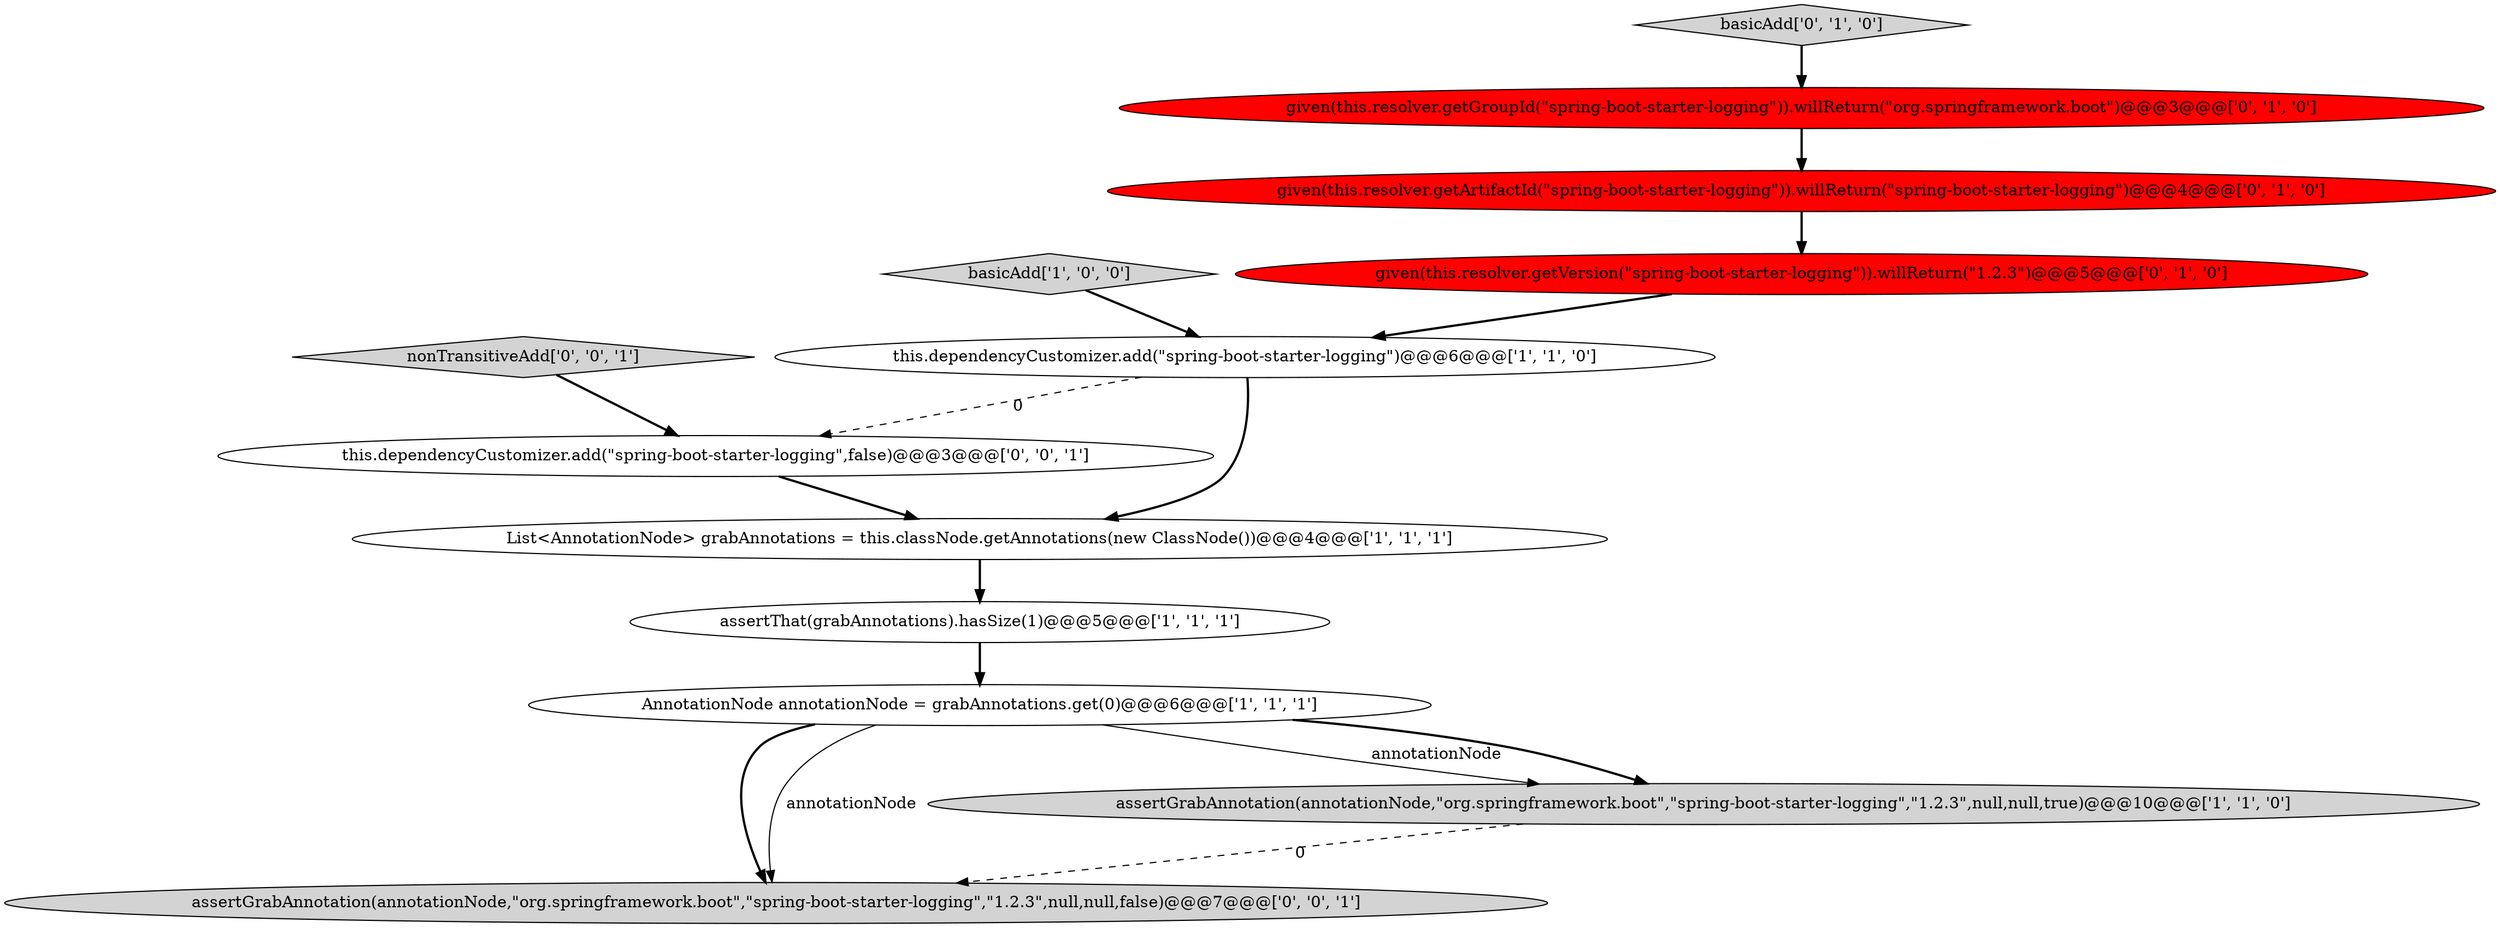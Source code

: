 digraph {
6 [style = filled, label = "given(this.resolver.getArtifactId(\"spring-boot-starter-logging\")).willReturn(\"spring-boot-starter-logging\")@@@4@@@['0', '1', '0']", fillcolor = red, shape = ellipse image = "AAA1AAABBB2BBB"];
4 [style = filled, label = "List<AnnotationNode> grabAnnotations = this.classNode.getAnnotations(new ClassNode())@@@4@@@['1', '1', '1']", fillcolor = white, shape = ellipse image = "AAA0AAABBB1BBB"];
12 [style = filled, label = "nonTransitiveAdd['0', '0', '1']", fillcolor = lightgray, shape = diamond image = "AAA0AAABBB3BBB"];
8 [style = filled, label = "given(this.resolver.getVersion(\"spring-boot-starter-logging\")).willReturn(\"1.2.3\")@@@5@@@['0', '1', '0']", fillcolor = red, shape = ellipse image = "AAA1AAABBB2BBB"];
11 [style = filled, label = "this.dependencyCustomizer.add(\"spring-boot-starter-logging\",false)@@@3@@@['0', '0', '1']", fillcolor = white, shape = ellipse image = "AAA0AAABBB3BBB"];
10 [style = filled, label = "assertGrabAnnotation(annotationNode,\"org.springframework.boot\",\"spring-boot-starter-logging\",\"1.2.3\",null,null,false)@@@7@@@['0', '0', '1']", fillcolor = lightgray, shape = ellipse image = "AAA0AAABBB3BBB"];
9 [style = filled, label = "given(this.resolver.getGroupId(\"spring-boot-starter-logging\")).willReturn(\"org.springframework.boot\")@@@3@@@['0', '1', '0']", fillcolor = red, shape = ellipse image = "AAA1AAABBB2BBB"];
7 [style = filled, label = "basicAdd['0', '1', '0']", fillcolor = lightgray, shape = diamond image = "AAA0AAABBB2BBB"];
3 [style = filled, label = "AnnotationNode annotationNode = grabAnnotations.get(0)@@@6@@@['1', '1', '1']", fillcolor = white, shape = ellipse image = "AAA0AAABBB1BBB"];
5 [style = filled, label = "assertThat(grabAnnotations).hasSize(1)@@@5@@@['1', '1', '1']", fillcolor = white, shape = ellipse image = "AAA0AAABBB1BBB"];
2 [style = filled, label = "assertGrabAnnotation(annotationNode,\"org.springframework.boot\",\"spring-boot-starter-logging\",\"1.2.3\",null,null,true)@@@10@@@['1', '1', '0']", fillcolor = lightgray, shape = ellipse image = "AAA0AAABBB1BBB"];
0 [style = filled, label = "basicAdd['1', '0', '0']", fillcolor = lightgray, shape = diamond image = "AAA0AAABBB1BBB"];
1 [style = filled, label = "this.dependencyCustomizer.add(\"spring-boot-starter-logging\")@@@6@@@['1', '1', '0']", fillcolor = white, shape = ellipse image = "AAA0AAABBB1BBB"];
5->3 [style = bold, label=""];
8->1 [style = bold, label=""];
7->9 [style = bold, label=""];
3->10 [style = bold, label=""];
3->2 [style = solid, label="annotationNode"];
1->4 [style = bold, label=""];
2->10 [style = dashed, label="0"];
3->2 [style = bold, label=""];
4->5 [style = bold, label=""];
0->1 [style = bold, label=""];
3->10 [style = solid, label="annotationNode"];
1->11 [style = dashed, label="0"];
6->8 [style = bold, label=""];
9->6 [style = bold, label=""];
11->4 [style = bold, label=""];
12->11 [style = bold, label=""];
}
